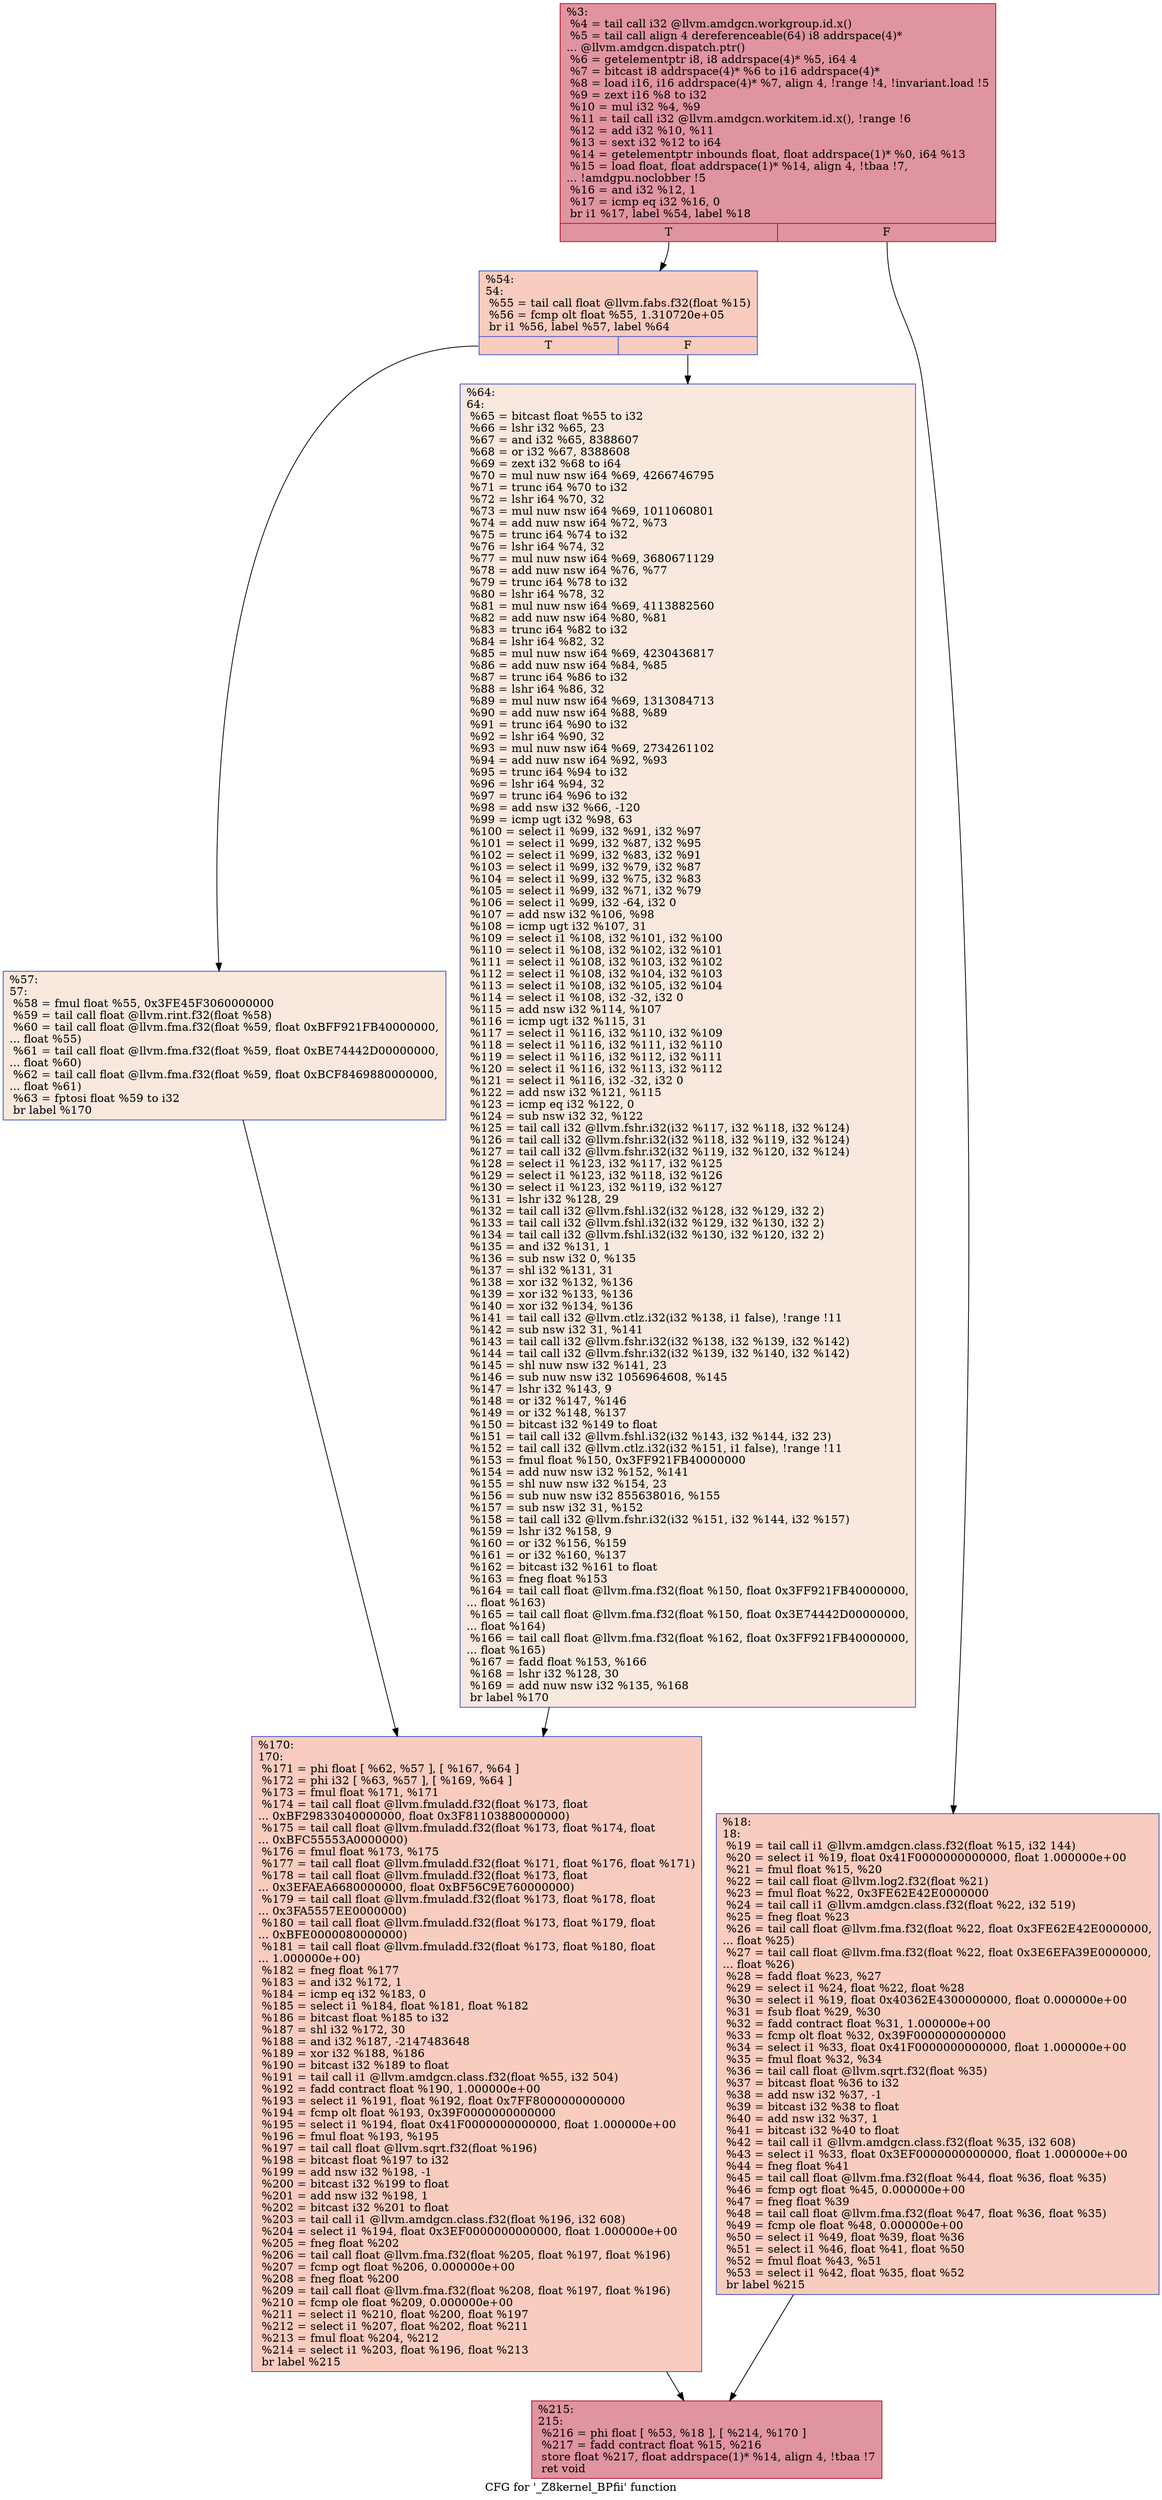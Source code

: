 digraph "CFG for '_Z8kernel_BPfii' function" {
	label="CFG for '_Z8kernel_BPfii' function";

	Node0x478c7d0 [shape=record,color="#b70d28ff", style=filled, fillcolor="#b70d2870",label="{%3:\l  %4 = tail call i32 @llvm.amdgcn.workgroup.id.x()\l  %5 = tail call align 4 dereferenceable(64) i8 addrspace(4)*\l... @llvm.amdgcn.dispatch.ptr()\l  %6 = getelementptr i8, i8 addrspace(4)* %5, i64 4\l  %7 = bitcast i8 addrspace(4)* %6 to i16 addrspace(4)*\l  %8 = load i16, i16 addrspace(4)* %7, align 4, !range !4, !invariant.load !5\l  %9 = zext i16 %8 to i32\l  %10 = mul i32 %4, %9\l  %11 = tail call i32 @llvm.amdgcn.workitem.id.x(), !range !6\l  %12 = add i32 %10, %11\l  %13 = sext i32 %12 to i64\l  %14 = getelementptr inbounds float, float addrspace(1)* %0, i64 %13\l  %15 = load float, float addrspace(1)* %14, align 4, !tbaa !7,\l... !amdgpu.noclobber !5\l  %16 = and i32 %12, 1\l  %17 = icmp eq i32 %16, 0\l  br i1 %17, label %54, label %18\l|{<s0>T|<s1>F}}"];
	Node0x478c7d0:s0 -> Node0x478e160;
	Node0x478c7d0:s1 -> Node0x478f210;
	Node0x478f210 [shape=record,color="#3d50c3ff", style=filled, fillcolor="#f08b6e70",label="{%18:\l18:                                               \l  %19 = tail call i1 @llvm.amdgcn.class.f32(float %15, i32 144)\l  %20 = select i1 %19, float 0x41F0000000000000, float 1.000000e+00\l  %21 = fmul float %15, %20\l  %22 = tail call float @llvm.log2.f32(float %21)\l  %23 = fmul float %22, 0x3FE62E42E0000000\l  %24 = tail call i1 @llvm.amdgcn.class.f32(float %22, i32 519)\l  %25 = fneg float %23\l  %26 = tail call float @llvm.fma.f32(float %22, float 0x3FE62E42E0000000,\l... float %25)\l  %27 = tail call float @llvm.fma.f32(float %22, float 0x3E6EFA39E0000000,\l... float %26)\l  %28 = fadd float %23, %27\l  %29 = select i1 %24, float %22, float %28\l  %30 = select i1 %19, float 0x40362E4300000000, float 0.000000e+00\l  %31 = fsub float %29, %30\l  %32 = fadd contract float %31, 1.000000e+00\l  %33 = fcmp olt float %32, 0x39F0000000000000\l  %34 = select i1 %33, float 0x41F0000000000000, float 1.000000e+00\l  %35 = fmul float %32, %34\l  %36 = tail call float @llvm.sqrt.f32(float %35)\l  %37 = bitcast float %36 to i32\l  %38 = add nsw i32 %37, -1\l  %39 = bitcast i32 %38 to float\l  %40 = add nsw i32 %37, 1\l  %41 = bitcast i32 %40 to float\l  %42 = tail call i1 @llvm.amdgcn.class.f32(float %35, i32 608)\l  %43 = select i1 %33, float 0x3EF0000000000000, float 1.000000e+00\l  %44 = fneg float %41\l  %45 = tail call float @llvm.fma.f32(float %44, float %36, float %35)\l  %46 = fcmp ogt float %45, 0.000000e+00\l  %47 = fneg float %39\l  %48 = tail call float @llvm.fma.f32(float %47, float %36, float %35)\l  %49 = fcmp ole float %48, 0.000000e+00\l  %50 = select i1 %49, float %39, float %36\l  %51 = select i1 %46, float %41, float %50\l  %52 = fmul float %43, %51\l  %53 = select i1 %42, float %35, float %52\l  br label %215\l}"];
	Node0x478f210 -> Node0x4791ec0;
	Node0x478e160 [shape=record,color="#3d50c3ff", style=filled, fillcolor="#f08b6e70",label="{%54:\l54:                                               \l  %55 = tail call float @llvm.fabs.f32(float %15)\l  %56 = fcmp olt float %55, 1.310720e+05\l  br i1 %56, label %57, label %64\l|{<s0>T|<s1>F}}"];
	Node0x478e160:s0 -> Node0x4792210;
	Node0x478e160:s1 -> Node0x47922a0;
	Node0x4792210 [shape=record,color="#3d50c3ff", style=filled, fillcolor="#f2cab570",label="{%57:\l57:                                               \l  %58 = fmul float %55, 0x3FE45F3060000000\l  %59 = tail call float @llvm.rint.f32(float %58)\l  %60 = tail call float @llvm.fma.f32(float %59, float 0xBFF921FB40000000,\l... float %55)\l  %61 = tail call float @llvm.fma.f32(float %59, float 0xBE74442D00000000,\l... float %60)\l  %62 = tail call float @llvm.fma.f32(float %59, float 0xBCF8469880000000,\l... float %61)\l  %63 = fptosi float %59 to i32\l  br label %170\l}"];
	Node0x4792210 -> Node0x4792bb0;
	Node0x47922a0 [shape=record,color="#3d50c3ff", style=filled, fillcolor="#f2cab570",label="{%64:\l64:                                               \l  %65 = bitcast float %55 to i32\l  %66 = lshr i32 %65, 23\l  %67 = and i32 %65, 8388607\l  %68 = or i32 %67, 8388608\l  %69 = zext i32 %68 to i64\l  %70 = mul nuw nsw i64 %69, 4266746795\l  %71 = trunc i64 %70 to i32\l  %72 = lshr i64 %70, 32\l  %73 = mul nuw nsw i64 %69, 1011060801\l  %74 = add nuw nsw i64 %72, %73\l  %75 = trunc i64 %74 to i32\l  %76 = lshr i64 %74, 32\l  %77 = mul nuw nsw i64 %69, 3680671129\l  %78 = add nuw nsw i64 %76, %77\l  %79 = trunc i64 %78 to i32\l  %80 = lshr i64 %78, 32\l  %81 = mul nuw nsw i64 %69, 4113882560\l  %82 = add nuw nsw i64 %80, %81\l  %83 = trunc i64 %82 to i32\l  %84 = lshr i64 %82, 32\l  %85 = mul nuw nsw i64 %69, 4230436817\l  %86 = add nuw nsw i64 %84, %85\l  %87 = trunc i64 %86 to i32\l  %88 = lshr i64 %86, 32\l  %89 = mul nuw nsw i64 %69, 1313084713\l  %90 = add nuw nsw i64 %88, %89\l  %91 = trunc i64 %90 to i32\l  %92 = lshr i64 %90, 32\l  %93 = mul nuw nsw i64 %69, 2734261102\l  %94 = add nuw nsw i64 %92, %93\l  %95 = trunc i64 %94 to i32\l  %96 = lshr i64 %94, 32\l  %97 = trunc i64 %96 to i32\l  %98 = add nsw i32 %66, -120\l  %99 = icmp ugt i32 %98, 63\l  %100 = select i1 %99, i32 %91, i32 %97\l  %101 = select i1 %99, i32 %87, i32 %95\l  %102 = select i1 %99, i32 %83, i32 %91\l  %103 = select i1 %99, i32 %79, i32 %87\l  %104 = select i1 %99, i32 %75, i32 %83\l  %105 = select i1 %99, i32 %71, i32 %79\l  %106 = select i1 %99, i32 -64, i32 0\l  %107 = add nsw i32 %106, %98\l  %108 = icmp ugt i32 %107, 31\l  %109 = select i1 %108, i32 %101, i32 %100\l  %110 = select i1 %108, i32 %102, i32 %101\l  %111 = select i1 %108, i32 %103, i32 %102\l  %112 = select i1 %108, i32 %104, i32 %103\l  %113 = select i1 %108, i32 %105, i32 %104\l  %114 = select i1 %108, i32 -32, i32 0\l  %115 = add nsw i32 %114, %107\l  %116 = icmp ugt i32 %115, 31\l  %117 = select i1 %116, i32 %110, i32 %109\l  %118 = select i1 %116, i32 %111, i32 %110\l  %119 = select i1 %116, i32 %112, i32 %111\l  %120 = select i1 %116, i32 %113, i32 %112\l  %121 = select i1 %116, i32 -32, i32 0\l  %122 = add nsw i32 %121, %115\l  %123 = icmp eq i32 %122, 0\l  %124 = sub nsw i32 32, %122\l  %125 = tail call i32 @llvm.fshr.i32(i32 %117, i32 %118, i32 %124)\l  %126 = tail call i32 @llvm.fshr.i32(i32 %118, i32 %119, i32 %124)\l  %127 = tail call i32 @llvm.fshr.i32(i32 %119, i32 %120, i32 %124)\l  %128 = select i1 %123, i32 %117, i32 %125\l  %129 = select i1 %123, i32 %118, i32 %126\l  %130 = select i1 %123, i32 %119, i32 %127\l  %131 = lshr i32 %128, 29\l  %132 = tail call i32 @llvm.fshl.i32(i32 %128, i32 %129, i32 2)\l  %133 = tail call i32 @llvm.fshl.i32(i32 %129, i32 %130, i32 2)\l  %134 = tail call i32 @llvm.fshl.i32(i32 %130, i32 %120, i32 2)\l  %135 = and i32 %131, 1\l  %136 = sub nsw i32 0, %135\l  %137 = shl i32 %131, 31\l  %138 = xor i32 %132, %136\l  %139 = xor i32 %133, %136\l  %140 = xor i32 %134, %136\l  %141 = tail call i32 @llvm.ctlz.i32(i32 %138, i1 false), !range !11\l  %142 = sub nsw i32 31, %141\l  %143 = tail call i32 @llvm.fshr.i32(i32 %138, i32 %139, i32 %142)\l  %144 = tail call i32 @llvm.fshr.i32(i32 %139, i32 %140, i32 %142)\l  %145 = shl nuw nsw i32 %141, 23\l  %146 = sub nuw nsw i32 1056964608, %145\l  %147 = lshr i32 %143, 9\l  %148 = or i32 %147, %146\l  %149 = or i32 %148, %137\l  %150 = bitcast i32 %149 to float\l  %151 = tail call i32 @llvm.fshl.i32(i32 %143, i32 %144, i32 23)\l  %152 = tail call i32 @llvm.ctlz.i32(i32 %151, i1 false), !range !11\l  %153 = fmul float %150, 0x3FF921FB40000000\l  %154 = add nuw nsw i32 %152, %141\l  %155 = shl nuw nsw i32 %154, 23\l  %156 = sub nuw nsw i32 855638016, %155\l  %157 = sub nsw i32 31, %152\l  %158 = tail call i32 @llvm.fshr.i32(i32 %151, i32 %144, i32 %157)\l  %159 = lshr i32 %158, 9\l  %160 = or i32 %156, %159\l  %161 = or i32 %160, %137\l  %162 = bitcast i32 %161 to float\l  %163 = fneg float %153\l  %164 = tail call float @llvm.fma.f32(float %150, float 0x3FF921FB40000000,\l... float %163)\l  %165 = tail call float @llvm.fma.f32(float %150, float 0x3E74442D00000000,\l... float %164)\l  %166 = tail call float @llvm.fma.f32(float %162, float 0x3FF921FB40000000,\l... float %165)\l  %167 = fadd float %153, %166\l  %168 = lshr i32 %128, 30\l  %169 = add nuw nsw i32 %135, %168\l  br label %170\l}"];
	Node0x47922a0 -> Node0x4792bb0;
	Node0x4792bb0 [shape=record,color="#3d50c3ff", style=filled, fillcolor="#f08b6e70",label="{%170:\l170:                                              \l  %171 = phi float [ %62, %57 ], [ %167, %64 ]\l  %172 = phi i32 [ %63, %57 ], [ %169, %64 ]\l  %173 = fmul float %171, %171\l  %174 = tail call float @llvm.fmuladd.f32(float %173, float\l... 0xBF29833040000000, float 0x3F81103880000000)\l  %175 = tail call float @llvm.fmuladd.f32(float %173, float %174, float\l... 0xBFC55553A0000000)\l  %176 = fmul float %173, %175\l  %177 = tail call float @llvm.fmuladd.f32(float %171, float %176, float %171)\l  %178 = tail call float @llvm.fmuladd.f32(float %173, float\l... 0x3EFAEA6680000000, float 0xBF56C9E760000000)\l  %179 = tail call float @llvm.fmuladd.f32(float %173, float %178, float\l... 0x3FA5557EE0000000)\l  %180 = tail call float @llvm.fmuladd.f32(float %173, float %179, float\l... 0xBFE0000080000000)\l  %181 = tail call float @llvm.fmuladd.f32(float %173, float %180, float\l... 1.000000e+00)\l  %182 = fneg float %177\l  %183 = and i32 %172, 1\l  %184 = icmp eq i32 %183, 0\l  %185 = select i1 %184, float %181, float %182\l  %186 = bitcast float %185 to i32\l  %187 = shl i32 %172, 30\l  %188 = and i32 %187, -2147483648\l  %189 = xor i32 %188, %186\l  %190 = bitcast i32 %189 to float\l  %191 = tail call i1 @llvm.amdgcn.class.f32(float %55, i32 504)\l  %192 = fadd contract float %190, 1.000000e+00\l  %193 = select i1 %191, float %192, float 0x7FF8000000000000\l  %194 = fcmp olt float %193, 0x39F0000000000000\l  %195 = select i1 %194, float 0x41F0000000000000, float 1.000000e+00\l  %196 = fmul float %193, %195\l  %197 = tail call float @llvm.sqrt.f32(float %196)\l  %198 = bitcast float %197 to i32\l  %199 = add nsw i32 %198, -1\l  %200 = bitcast i32 %199 to float\l  %201 = add nsw i32 %198, 1\l  %202 = bitcast i32 %201 to float\l  %203 = tail call i1 @llvm.amdgcn.class.f32(float %196, i32 608)\l  %204 = select i1 %194, float 0x3EF0000000000000, float 1.000000e+00\l  %205 = fneg float %202\l  %206 = tail call float @llvm.fma.f32(float %205, float %197, float %196)\l  %207 = fcmp ogt float %206, 0.000000e+00\l  %208 = fneg float %200\l  %209 = tail call float @llvm.fma.f32(float %208, float %197, float %196)\l  %210 = fcmp ole float %209, 0.000000e+00\l  %211 = select i1 %210, float %200, float %197\l  %212 = select i1 %207, float %202, float %211\l  %213 = fmul float %204, %212\l  %214 = select i1 %203, float %196, float %213\l  br label %215\l}"];
	Node0x4792bb0 -> Node0x4791ec0;
	Node0x4791ec0 [shape=record,color="#b70d28ff", style=filled, fillcolor="#b70d2870",label="{%215:\l215:                                              \l  %216 = phi float [ %53, %18 ], [ %214, %170 ]\l  %217 = fadd contract float %15, %216\l  store float %217, float addrspace(1)* %14, align 4, !tbaa !7\l  ret void\l}"];
}
